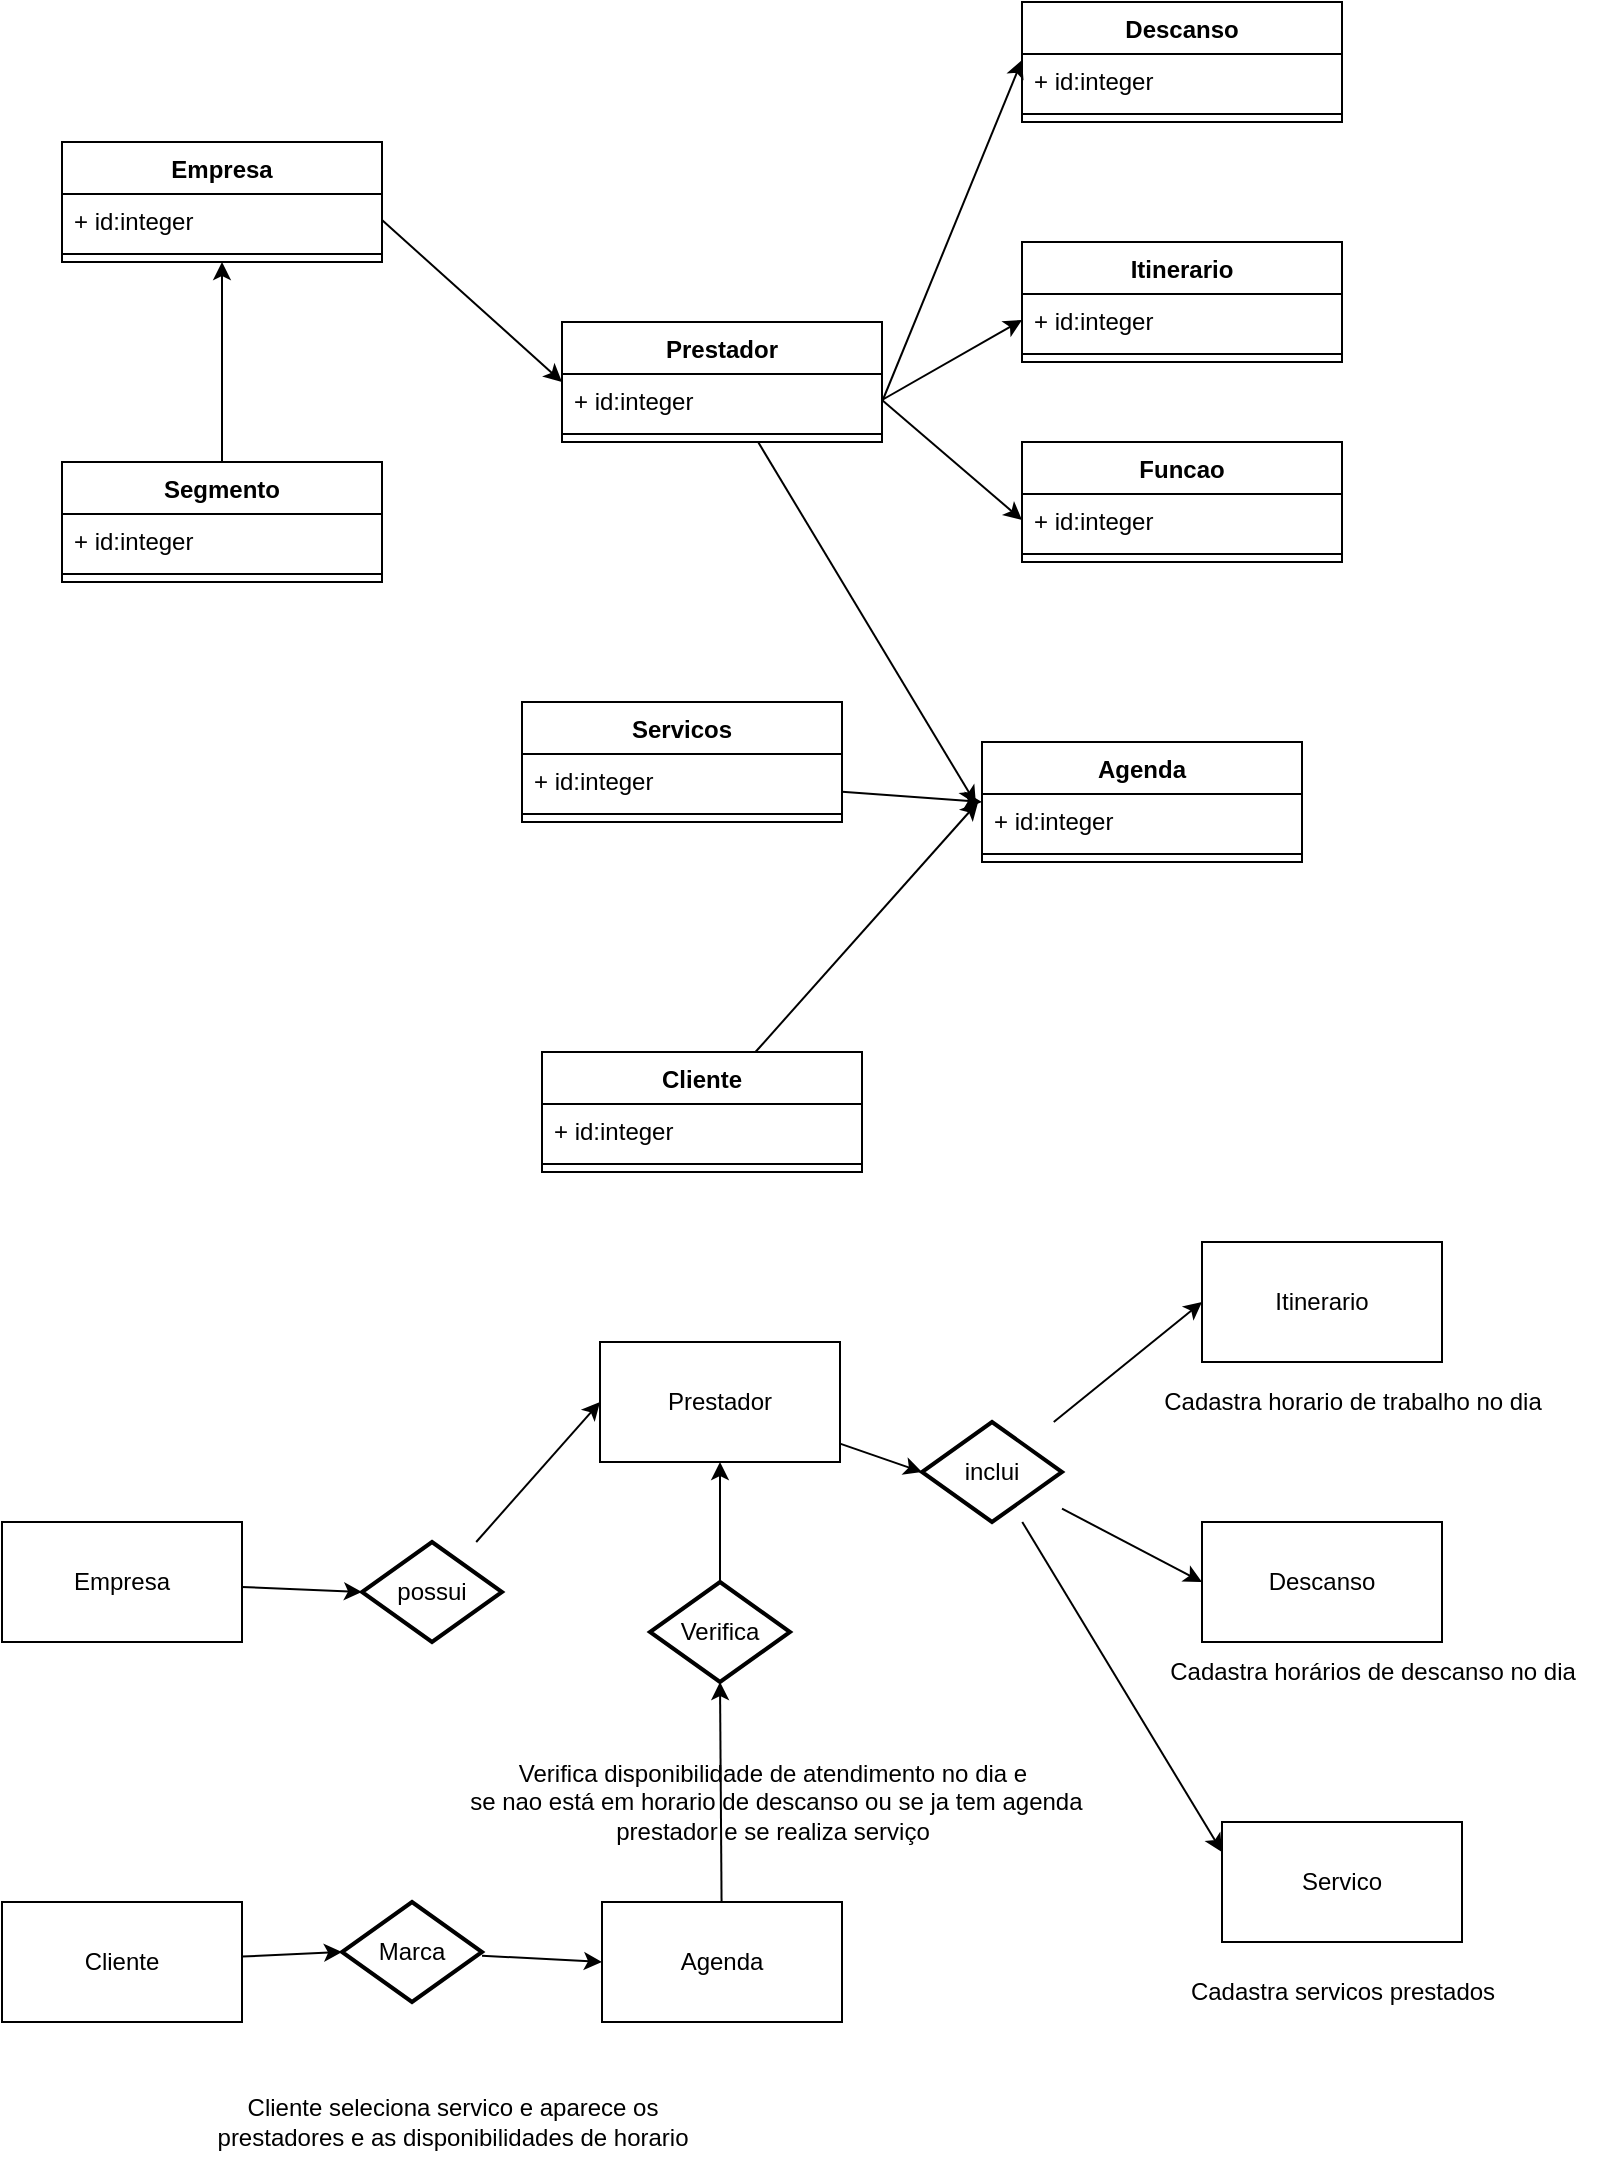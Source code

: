 <mxfile>
    <diagram id="zw9Aw5hO5ojsMSy7kZ_w" name="Página-1">
        <mxGraphModel dx="2232" dy="764" grid="1" gridSize="10" guides="1" tooltips="1" connect="1" arrows="1" fold="1" page="1" pageScale="1" pageWidth="827" pageHeight="1169" math="0" shadow="0">
            <root>
                <mxCell id="0"/>
                <mxCell id="1" parent="0"/>
                <mxCell id="163" value="Empresa" style="swimlane;fontStyle=1;align=center;verticalAlign=top;childLayout=stackLayout;horizontal=1;startSize=26;horizontalStack=0;resizeParent=1;resizeParentMax=0;resizeLast=0;collapsible=1;marginBottom=0;" vertex="1" parent="1">
                    <mxGeometry x="50" y="130" width="160" height="60" as="geometry"/>
                </mxCell>
                <mxCell id="164" value="+ id:integer" style="text;strokeColor=none;fillColor=none;align=left;verticalAlign=top;spacingLeft=4;spacingRight=4;overflow=hidden;rotatable=0;points=[[0,0.5],[1,0.5]];portConstraint=eastwest;" vertex="1" parent="163">
                    <mxGeometry y="26" width="160" height="26" as="geometry"/>
                </mxCell>
                <mxCell id="165" value="" style="line;strokeWidth=1;fillColor=none;align=left;verticalAlign=middle;spacingTop=-1;spacingLeft=3;spacingRight=3;rotatable=0;labelPosition=right;points=[];portConstraint=eastwest;strokeColor=inherit;" vertex="1" parent="163">
                    <mxGeometry y="52" width="160" height="8" as="geometry"/>
                </mxCell>
                <mxCell id="182" style="edgeStyle=none;html=1;entryX=-0.019;entryY=0.192;entryDx=0;entryDy=0;entryPerimeter=0;" edge="1" parent="1" source="167" target="171">
                    <mxGeometry relative="1" as="geometry"/>
                </mxCell>
                <mxCell id="167" value="Prestador" style="swimlane;fontStyle=1;align=center;verticalAlign=top;childLayout=stackLayout;horizontal=1;startSize=26;horizontalStack=0;resizeParent=1;resizeParentMax=0;resizeLast=0;collapsible=1;marginBottom=0;" vertex="1" parent="1">
                    <mxGeometry x="300" y="220" width="160" height="60" as="geometry"/>
                </mxCell>
                <mxCell id="168" value="+ id:integer" style="text;strokeColor=none;fillColor=none;align=left;verticalAlign=top;spacingLeft=4;spacingRight=4;overflow=hidden;rotatable=0;points=[[0,0.5],[1,0.5]];portConstraint=eastwest;" vertex="1" parent="167">
                    <mxGeometry y="26" width="160" height="26" as="geometry"/>
                </mxCell>
                <mxCell id="169" value="" style="line;strokeWidth=1;fillColor=none;align=left;verticalAlign=middle;spacingTop=-1;spacingLeft=3;spacingRight=3;rotatable=0;labelPosition=right;points=[];portConstraint=eastwest;strokeColor=inherit;" vertex="1" parent="167">
                    <mxGeometry y="52" width="160" height="8" as="geometry"/>
                </mxCell>
                <mxCell id="170" value="Agenda" style="swimlane;fontStyle=1;align=center;verticalAlign=top;childLayout=stackLayout;horizontal=1;startSize=26;horizontalStack=0;resizeParent=1;resizeParentMax=0;resizeLast=0;collapsible=1;marginBottom=0;" vertex="1" parent="1">
                    <mxGeometry x="510" y="430" width="160" height="60" as="geometry"/>
                </mxCell>
                <mxCell id="171" value="+ id:integer" style="text;strokeColor=none;fillColor=none;align=left;verticalAlign=top;spacingLeft=4;spacingRight=4;overflow=hidden;rotatable=0;points=[[0,0.5],[1,0.5]];portConstraint=eastwest;" vertex="1" parent="170">
                    <mxGeometry y="26" width="160" height="26" as="geometry"/>
                </mxCell>
                <mxCell id="172" value="" style="line;strokeWidth=1;fillColor=none;align=left;verticalAlign=middle;spacingTop=-1;spacingLeft=3;spacingRight=3;rotatable=0;labelPosition=right;points=[];portConstraint=eastwest;strokeColor=inherit;" vertex="1" parent="170">
                    <mxGeometry y="52" width="160" height="8" as="geometry"/>
                </mxCell>
                <mxCell id="173" style="edgeStyle=none;html=1;entryX=0;entryY=0.5;entryDx=0;entryDy=0;exitX=1;exitY=0.5;exitDx=0;exitDy=0;" edge="1" parent="1" source="164" target="167">
                    <mxGeometry relative="1" as="geometry"/>
                </mxCell>
                <mxCell id="174" value="Descanso" style="swimlane;fontStyle=1;align=center;verticalAlign=top;childLayout=stackLayout;horizontal=1;startSize=26;horizontalStack=0;resizeParent=1;resizeParentMax=0;resizeLast=0;collapsible=1;marginBottom=0;" vertex="1" parent="1">
                    <mxGeometry x="530" y="60" width="160" height="60" as="geometry"/>
                </mxCell>
                <mxCell id="175" value="+ id:integer" style="text;strokeColor=none;fillColor=none;align=left;verticalAlign=top;spacingLeft=4;spacingRight=4;overflow=hidden;rotatable=0;points=[[0,0.5],[1,0.5]];portConstraint=eastwest;" vertex="1" parent="174">
                    <mxGeometry y="26" width="160" height="26" as="geometry"/>
                </mxCell>
                <mxCell id="176" value="" style="line;strokeWidth=1;fillColor=none;align=left;verticalAlign=middle;spacingTop=-1;spacingLeft=3;spacingRight=3;rotatable=0;labelPosition=right;points=[];portConstraint=eastwest;strokeColor=inherit;" vertex="1" parent="174">
                    <mxGeometry y="52" width="160" height="8" as="geometry"/>
                </mxCell>
                <mxCell id="177" style="edgeStyle=none;html=1;entryX=0;entryY=0.115;entryDx=0;entryDy=0;entryPerimeter=0;" edge="1" parent="1" target="175">
                    <mxGeometry relative="1" as="geometry">
                        <mxPoint x="460" y="260" as="sourcePoint"/>
                    </mxGeometry>
                </mxCell>
                <mxCell id="178" value="Itinerario" style="swimlane;fontStyle=1;align=center;verticalAlign=top;childLayout=stackLayout;horizontal=1;startSize=26;horizontalStack=0;resizeParent=1;resizeParentMax=0;resizeLast=0;collapsible=1;marginBottom=0;" vertex="1" parent="1">
                    <mxGeometry x="530" y="180" width="160" height="60" as="geometry"/>
                </mxCell>
                <mxCell id="179" value="+ id:integer" style="text;strokeColor=none;fillColor=none;align=left;verticalAlign=top;spacingLeft=4;spacingRight=4;overflow=hidden;rotatable=0;points=[[0,0.5],[1,0.5]];portConstraint=eastwest;" vertex="1" parent="178">
                    <mxGeometry y="26" width="160" height="26" as="geometry"/>
                </mxCell>
                <mxCell id="180" value="" style="line;strokeWidth=1;fillColor=none;align=left;verticalAlign=middle;spacingTop=-1;spacingLeft=3;spacingRight=3;rotatable=0;labelPosition=right;points=[];portConstraint=eastwest;strokeColor=inherit;" vertex="1" parent="178">
                    <mxGeometry y="52" width="160" height="8" as="geometry"/>
                </mxCell>
                <mxCell id="181" style="edgeStyle=none;html=1;entryX=0;entryY=0.5;entryDx=0;entryDy=0;exitX=1;exitY=0.5;exitDx=0;exitDy=0;" edge="1" parent="1" source="168" target="179">
                    <mxGeometry relative="1" as="geometry"/>
                </mxCell>
                <mxCell id="186" style="edgeStyle=none;html=1;entryX=-0.012;entryY=0.154;entryDx=0;entryDy=0;entryPerimeter=0;" edge="1" parent="1" source="183" target="171">
                    <mxGeometry relative="1" as="geometry"/>
                </mxCell>
                <mxCell id="183" value="Cliente" style="swimlane;fontStyle=1;align=center;verticalAlign=top;childLayout=stackLayout;horizontal=1;startSize=26;horizontalStack=0;resizeParent=1;resizeParentMax=0;resizeLast=0;collapsible=1;marginBottom=0;" vertex="1" parent="1">
                    <mxGeometry x="290" y="585" width="160" height="60" as="geometry"/>
                </mxCell>
                <mxCell id="184" value="+ id:integer" style="text;strokeColor=none;fillColor=none;align=left;verticalAlign=top;spacingLeft=4;spacingRight=4;overflow=hidden;rotatable=0;points=[[0,0.5],[1,0.5]];portConstraint=eastwest;" vertex="1" parent="183">
                    <mxGeometry y="26" width="160" height="26" as="geometry"/>
                </mxCell>
                <mxCell id="185" value="" style="line;strokeWidth=1;fillColor=none;align=left;verticalAlign=middle;spacingTop=-1;spacingLeft=3;spacingRight=3;rotatable=0;labelPosition=right;points=[];portConstraint=eastwest;strokeColor=inherit;" vertex="1" parent="183">
                    <mxGeometry y="52" width="160" height="8" as="geometry"/>
                </mxCell>
                <mxCell id="187" value="Funcao" style="swimlane;fontStyle=1;align=center;verticalAlign=top;childLayout=stackLayout;horizontal=1;startSize=26;horizontalStack=0;resizeParent=1;resizeParentMax=0;resizeLast=0;collapsible=1;marginBottom=0;" vertex="1" parent="1">
                    <mxGeometry x="530" y="280" width="160" height="60" as="geometry"/>
                </mxCell>
                <mxCell id="188" value="+ id:integer" style="text;strokeColor=none;fillColor=none;align=left;verticalAlign=top;spacingLeft=4;spacingRight=4;overflow=hidden;rotatable=0;points=[[0,0.5],[1,0.5]];portConstraint=eastwest;" vertex="1" parent="187">
                    <mxGeometry y="26" width="160" height="26" as="geometry"/>
                </mxCell>
                <mxCell id="189" value="" style="line;strokeWidth=1;fillColor=none;align=left;verticalAlign=middle;spacingTop=-1;spacingLeft=3;spacingRight=3;rotatable=0;labelPosition=right;points=[];portConstraint=eastwest;strokeColor=inherit;" vertex="1" parent="187">
                    <mxGeometry y="52" width="160" height="8" as="geometry"/>
                </mxCell>
                <mxCell id="190" style="edgeStyle=none;html=1;entryX=0;entryY=0.5;entryDx=0;entryDy=0;exitX=1;exitY=0.5;exitDx=0;exitDy=0;" edge="1" parent="1" source="168" target="188">
                    <mxGeometry relative="1" as="geometry"/>
                </mxCell>
                <mxCell id="194" style="edgeStyle=none;html=1;entryX=0.5;entryY=1;entryDx=0;entryDy=0;" edge="1" parent="1" source="191" target="163">
                    <mxGeometry relative="1" as="geometry"/>
                </mxCell>
                <mxCell id="191" value="Segmento" style="swimlane;fontStyle=1;align=center;verticalAlign=top;childLayout=stackLayout;horizontal=1;startSize=26;horizontalStack=0;resizeParent=1;resizeParentMax=0;resizeLast=0;collapsible=1;marginBottom=0;" vertex="1" parent="1">
                    <mxGeometry x="50" y="290" width="160" height="60" as="geometry"/>
                </mxCell>
                <mxCell id="192" value="+ id:integer" style="text;strokeColor=none;fillColor=none;align=left;verticalAlign=top;spacingLeft=4;spacingRight=4;overflow=hidden;rotatable=0;points=[[0,0.5],[1,0.5]];portConstraint=eastwest;" vertex="1" parent="191">
                    <mxGeometry y="26" width="160" height="26" as="geometry"/>
                </mxCell>
                <mxCell id="193" value="" style="line;strokeWidth=1;fillColor=none;align=left;verticalAlign=middle;spacingTop=-1;spacingLeft=3;spacingRight=3;rotatable=0;labelPosition=right;points=[];portConstraint=eastwest;strokeColor=inherit;" vertex="1" parent="191">
                    <mxGeometry y="52" width="160" height="8" as="geometry"/>
                </mxCell>
                <mxCell id="195" value="Servicos" style="swimlane;fontStyle=1;align=center;verticalAlign=top;childLayout=stackLayout;horizontal=1;startSize=26;horizontalStack=0;resizeParent=1;resizeParentMax=0;resizeLast=0;collapsible=1;marginBottom=0;" vertex="1" parent="1">
                    <mxGeometry x="280" y="410" width="160" height="60" as="geometry"/>
                </mxCell>
                <mxCell id="196" value="+ id:integer" style="text;strokeColor=none;fillColor=none;align=left;verticalAlign=top;spacingLeft=4;spacingRight=4;overflow=hidden;rotatable=0;points=[[0,0.5],[1,0.5]];portConstraint=eastwest;" vertex="1" parent="195">
                    <mxGeometry y="26" width="160" height="26" as="geometry"/>
                </mxCell>
                <mxCell id="197" value="" style="line;strokeWidth=1;fillColor=none;align=left;verticalAlign=middle;spacingTop=-1;spacingLeft=3;spacingRight=3;rotatable=0;labelPosition=right;points=[];portConstraint=eastwest;strokeColor=inherit;" vertex="1" parent="195">
                    <mxGeometry y="52" width="160" height="8" as="geometry"/>
                </mxCell>
                <mxCell id="198" style="edgeStyle=none;html=1;" edge="1" parent="1" source="196">
                    <mxGeometry relative="1" as="geometry">
                        <mxPoint x="510" y="460" as="targetPoint"/>
                    </mxGeometry>
                </mxCell>
                <mxCell id="203" style="edgeStyle=none;html=1;entryX=0;entryY=0.5;entryDx=0;entryDy=0;entryPerimeter=0;" edge="1" parent="1" source="199" target="201">
                    <mxGeometry relative="1" as="geometry"/>
                </mxCell>
                <mxCell id="199" value="Empresa" style="rounded=0;whiteSpace=wrap;html=1;" vertex="1" parent="1">
                    <mxGeometry x="20" y="820" width="120" height="60" as="geometry"/>
                </mxCell>
                <mxCell id="204" style="edgeStyle=none;html=1;entryX=0;entryY=0.5;entryDx=0;entryDy=0;" edge="1" parent="1" source="201" target="202">
                    <mxGeometry relative="1" as="geometry"/>
                </mxCell>
                <mxCell id="201" value="possui" style="strokeWidth=2;html=1;shape=mxgraph.flowchart.decision;whiteSpace=wrap;" vertex="1" parent="1">
                    <mxGeometry x="200" y="830" width="70" height="50" as="geometry"/>
                </mxCell>
                <mxCell id="207" style="edgeStyle=none;html=1;entryX=0;entryY=0.5;entryDx=0;entryDy=0;entryPerimeter=0;" edge="1" parent="1" source="202" target="205">
                    <mxGeometry relative="1" as="geometry"/>
                </mxCell>
                <mxCell id="202" value="Prestador" style="rounded=0;whiteSpace=wrap;html=1;" vertex="1" parent="1">
                    <mxGeometry x="319" y="730" width="120" height="60" as="geometry"/>
                </mxCell>
                <mxCell id="208" style="edgeStyle=none;html=1;entryX=0;entryY=0.5;entryDx=0;entryDy=0;" edge="1" parent="1" source="205" target="206">
                    <mxGeometry relative="1" as="geometry"/>
                </mxCell>
                <mxCell id="210" style="edgeStyle=none;html=1;entryX=0;entryY=0.5;entryDx=0;entryDy=0;" edge="1" parent="1" source="205" target="209">
                    <mxGeometry relative="1" as="geometry"/>
                </mxCell>
                <mxCell id="211" style="edgeStyle=none;html=1;entryX=0;entryY=0.25;entryDx=0;entryDy=0;" edge="1" parent="1" source="205" target="212">
                    <mxGeometry relative="1" as="geometry">
                        <mxPoint x="630" y="960" as="targetPoint"/>
                    </mxGeometry>
                </mxCell>
                <mxCell id="205" value="inclui" style="strokeWidth=2;html=1;shape=mxgraph.flowchart.decision;whiteSpace=wrap;" vertex="1" parent="1">
                    <mxGeometry x="480" y="770" width="70" height="50" as="geometry"/>
                </mxCell>
                <mxCell id="206" value="Itinerario" style="rounded=0;whiteSpace=wrap;html=1;" vertex="1" parent="1">
                    <mxGeometry x="620" y="680" width="120" height="60" as="geometry"/>
                </mxCell>
                <mxCell id="209" value="Descanso" style="rounded=0;whiteSpace=wrap;html=1;" vertex="1" parent="1">
                    <mxGeometry x="620" y="820" width="120" height="60" as="geometry"/>
                </mxCell>
                <mxCell id="212" value="Servico" style="rounded=0;whiteSpace=wrap;html=1;" vertex="1" parent="1">
                    <mxGeometry x="630" y="970" width="120" height="60" as="geometry"/>
                </mxCell>
                <mxCell id="216" style="edgeStyle=none;html=1;entryX=0;entryY=0.5;entryDx=0;entryDy=0;entryPerimeter=0;" edge="1" parent="1" source="213" target="214">
                    <mxGeometry relative="1" as="geometry"/>
                </mxCell>
                <mxCell id="213" value="Cliente" style="rounded=0;whiteSpace=wrap;html=1;" vertex="1" parent="1">
                    <mxGeometry x="20" y="1010" width="120" height="60" as="geometry"/>
                </mxCell>
                <mxCell id="217" style="edgeStyle=none;html=1;entryX=0;entryY=0.5;entryDx=0;entryDy=0;" edge="1" parent="1" source="214" target="215">
                    <mxGeometry relative="1" as="geometry"/>
                </mxCell>
                <mxCell id="214" value="Marca" style="strokeWidth=2;html=1;shape=mxgraph.flowchart.decision;whiteSpace=wrap;" vertex="1" parent="1">
                    <mxGeometry x="190" y="1010" width="70" height="50" as="geometry"/>
                </mxCell>
                <mxCell id="220" style="edgeStyle=none;html=1;entryX=0.5;entryY=1;entryDx=0;entryDy=0;entryPerimeter=0;" edge="1" parent="1" source="215" target="219">
                    <mxGeometry relative="1" as="geometry"/>
                </mxCell>
                <mxCell id="215" value="Agenda" style="rounded=0;whiteSpace=wrap;html=1;" vertex="1" parent="1">
                    <mxGeometry x="320" y="1010" width="120" height="60" as="geometry"/>
                </mxCell>
                <mxCell id="221" style="edgeStyle=none;html=1;entryX=0.5;entryY=1;entryDx=0;entryDy=0;" edge="1" parent="1" source="219" target="202">
                    <mxGeometry relative="1" as="geometry"/>
                </mxCell>
                <mxCell id="219" value="Verifica" style="strokeWidth=2;html=1;shape=mxgraph.flowchart.decision;whiteSpace=wrap;" vertex="1" parent="1">
                    <mxGeometry x="344" y="850" width="70" height="50" as="geometry"/>
                </mxCell>
                <mxCell id="222" value="Verifica disponibilidade de atendimento no dia e&lt;br&gt;&amp;nbsp;se nao está em horario de descanso ou se ja tem agenda&lt;br&gt;prestador e se realiza serviço" style="text;html=1;align=center;verticalAlign=middle;resizable=0;points=[];autosize=1;strokeColor=none;fillColor=none;" vertex="1" parent="1">
                    <mxGeometry x="240" y="930" width="330" height="60" as="geometry"/>
                </mxCell>
                <mxCell id="223" value="Cadastra horario de trabalho no dia" style="text;html=1;align=center;verticalAlign=middle;resizable=0;points=[];autosize=1;strokeColor=none;fillColor=none;" vertex="1" parent="1">
                    <mxGeometry x="590" y="745" width="210" height="30" as="geometry"/>
                </mxCell>
                <mxCell id="224" value="Cadastra horários de descanso no dia" style="text;html=1;align=center;verticalAlign=middle;resizable=0;points=[];autosize=1;strokeColor=none;fillColor=none;" vertex="1" parent="1">
                    <mxGeometry x="590" y="880" width="230" height="30" as="geometry"/>
                </mxCell>
                <mxCell id="225" value="Cadastra servicos prestados" style="text;html=1;align=center;verticalAlign=middle;resizable=0;points=[];autosize=1;strokeColor=none;fillColor=none;" vertex="1" parent="1">
                    <mxGeometry x="600" y="1040" width="180" height="30" as="geometry"/>
                </mxCell>
                <mxCell id="226" value="Cliente seleciona servico e aparece os&lt;br&gt;prestadores e as disponibilidades de horario" style="text;html=1;align=center;verticalAlign=middle;resizable=0;points=[];autosize=1;strokeColor=none;fillColor=none;" vertex="1" parent="1">
                    <mxGeometry x="115" y="1100" width="260" height="40" as="geometry"/>
                </mxCell>
            </root>
        </mxGraphModel>
    </diagram>
</mxfile>